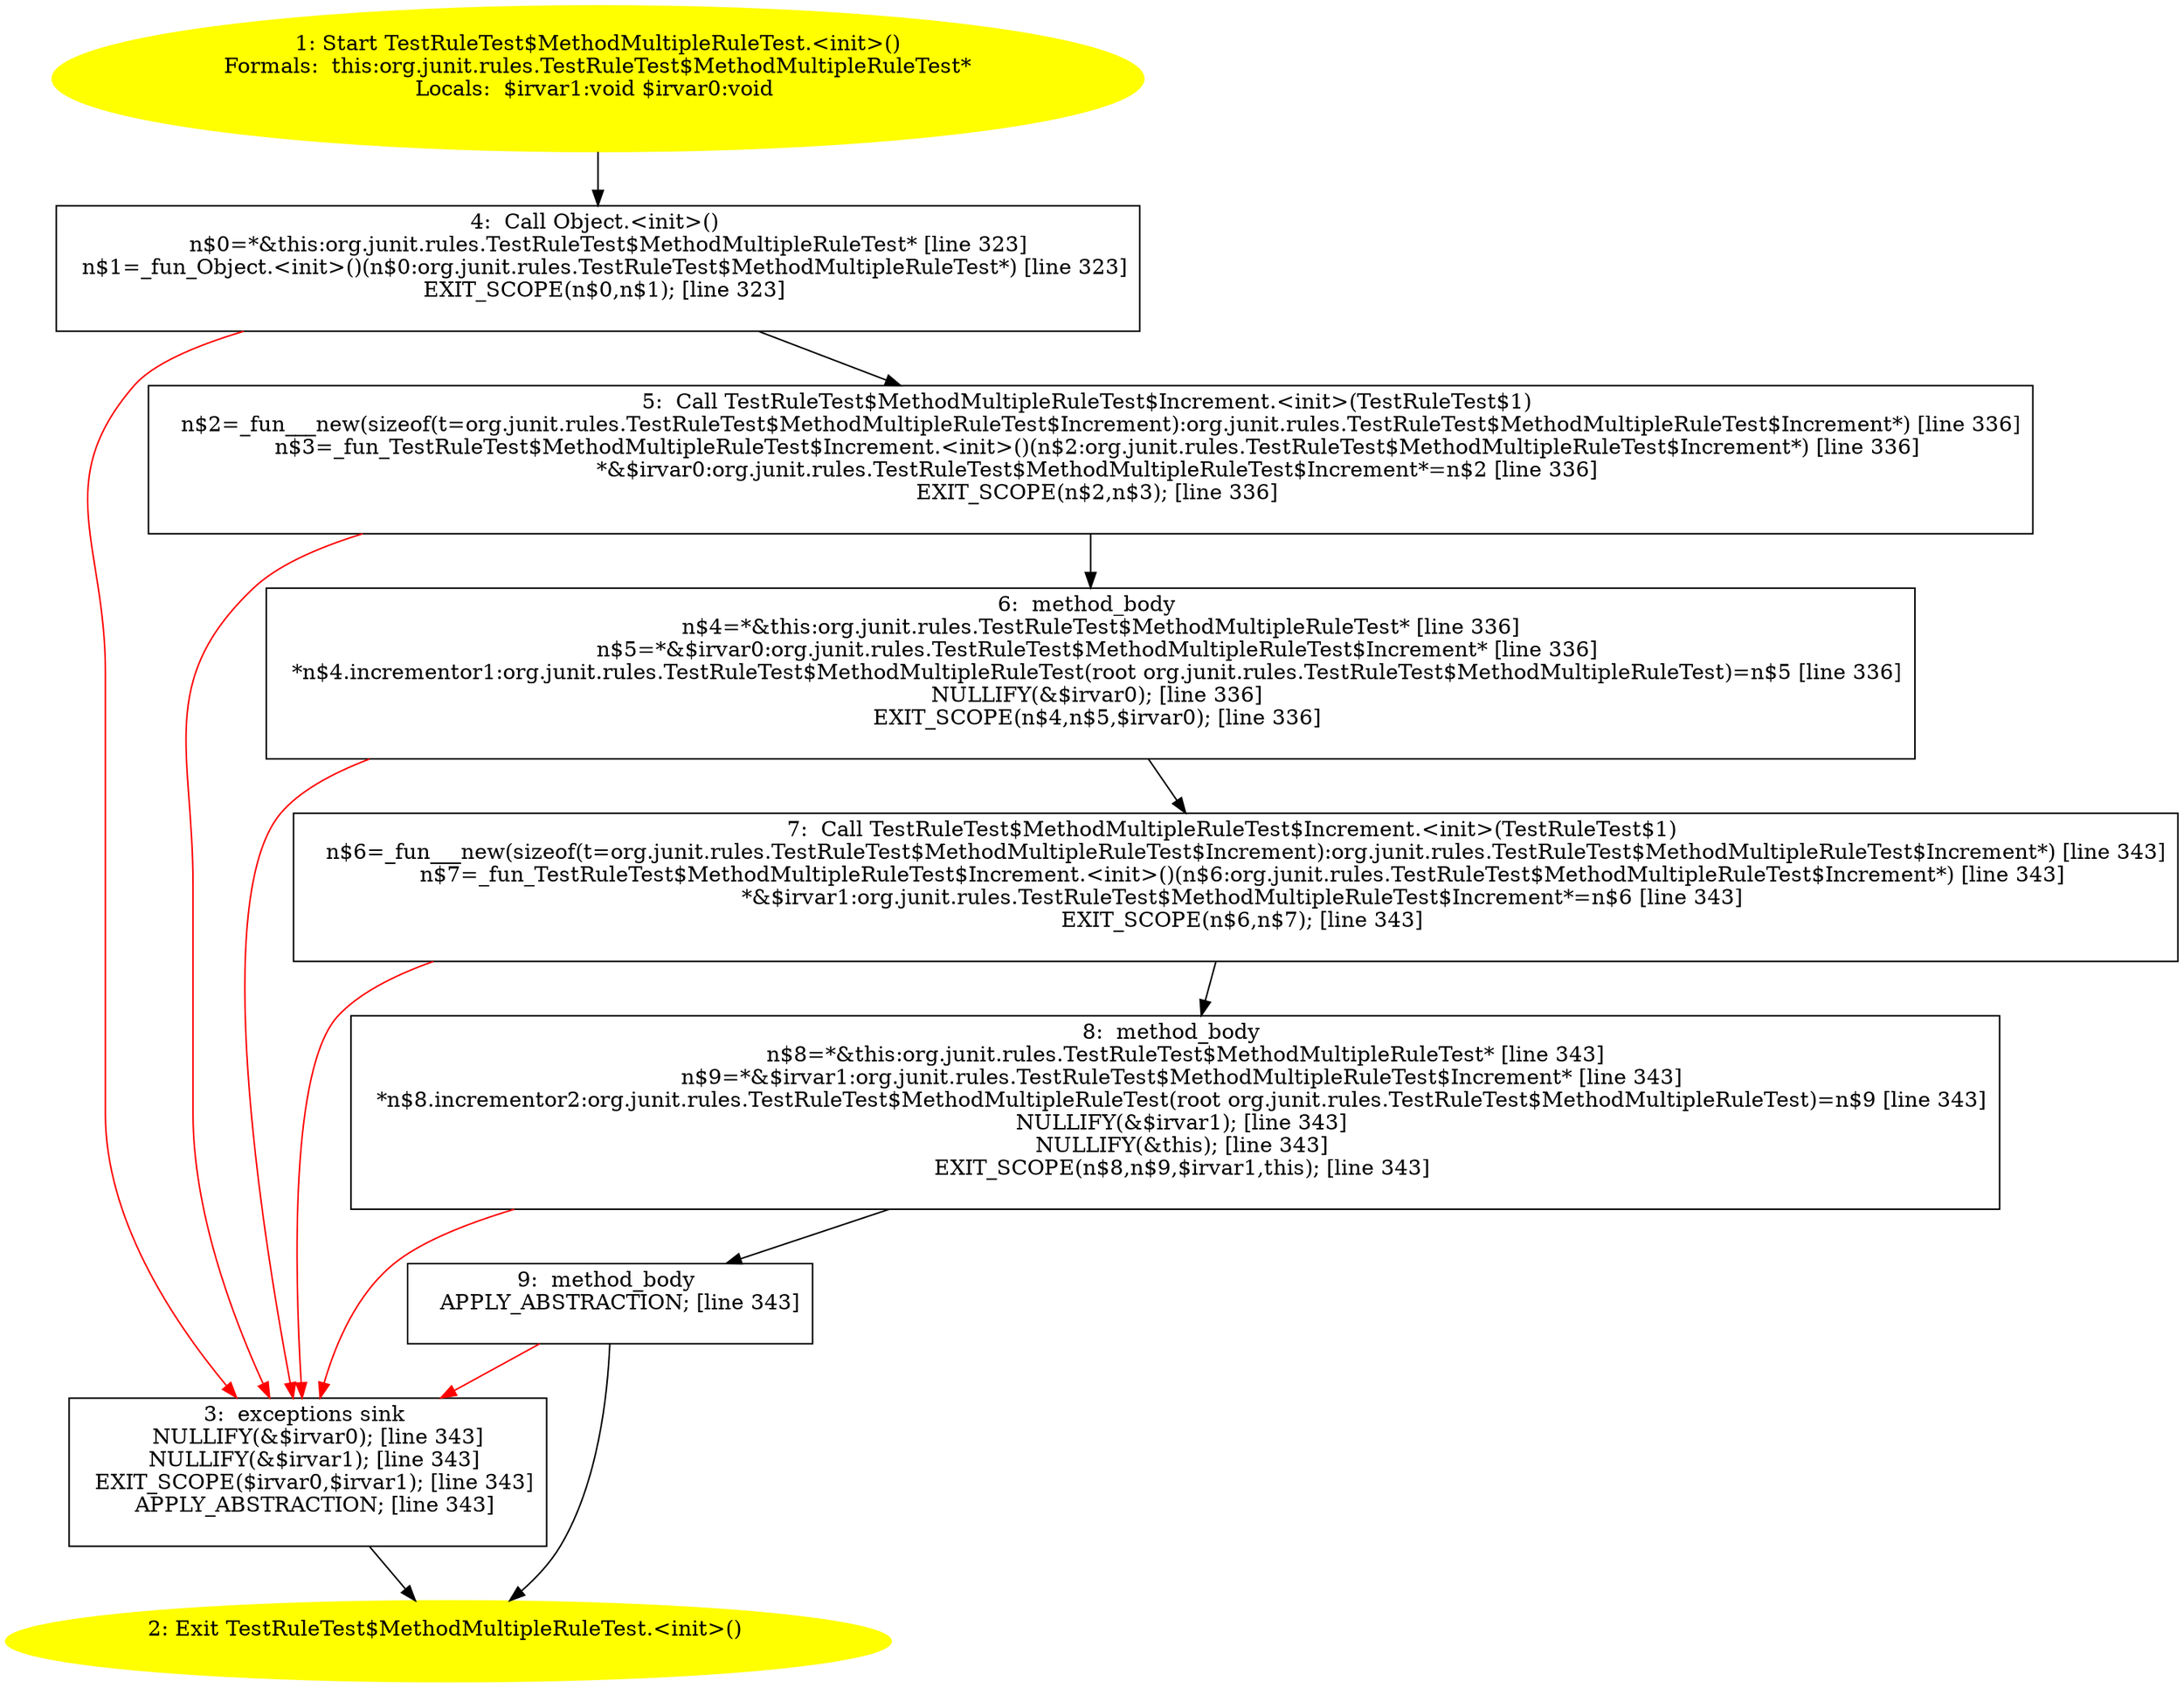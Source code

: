 /* @generated */
digraph cfg {
"org.junit.rules.TestRuleTest$MethodMultipleRuleTest.<init>().9986913805dca91bce0a375385f45324_1" [label="1: Start TestRuleTest$MethodMultipleRuleTest.<init>()\nFormals:  this:org.junit.rules.TestRuleTest$MethodMultipleRuleTest*\nLocals:  $irvar1:void $irvar0:void \n  " color=yellow style=filled]
	

	 "org.junit.rules.TestRuleTest$MethodMultipleRuleTest.<init>().9986913805dca91bce0a375385f45324_1" -> "org.junit.rules.TestRuleTest$MethodMultipleRuleTest.<init>().9986913805dca91bce0a375385f45324_4" ;
"org.junit.rules.TestRuleTest$MethodMultipleRuleTest.<init>().9986913805dca91bce0a375385f45324_2" [label="2: Exit TestRuleTest$MethodMultipleRuleTest.<init>() \n  " color=yellow style=filled]
	

"org.junit.rules.TestRuleTest$MethodMultipleRuleTest.<init>().9986913805dca91bce0a375385f45324_3" [label="3:  exceptions sink \n   NULLIFY(&$irvar0); [line 343]\n  NULLIFY(&$irvar1); [line 343]\n  EXIT_SCOPE($irvar0,$irvar1); [line 343]\n  APPLY_ABSTRACTION; [line 343]\n " shape="box"]
	

	 "org.junit.rules.TestRuleTest$MethodMultipleRuleTest.<init>().9986913805dca91bce0a375385f45324_3" -> "org.junit.rules.TestRuleTest$MethodMultipleRuleTest.<init>().9986913805dca91bce0a375385f45324_2" ;
"org.junit.rules.TestRuleTest$MethodMultipleRuleTest.<init>().9986913805dca91bce0a375385f45324_4" [label="4:  Call Object.<init>() \n   n$0=*&this:org.junit.rules.TestRuleTest$MethodMultipleRuleTest* [line 323]\n  n$1=_fun_Object.<init>()(n$0:org.junit.rules.TestRuleTest$MethodMultipleRuleTest*) [line 323]\n  EXIT_SCOPE(n$0,n$1); [line 323]\n " shape="box"]
	

	 "org.junit.rules.TestRuleTest$MethodMultipleRuleTest.<init>().9986913805dca91bce0a375385f45324_4" -> "org.junit.rules.TestRuleTest$MethodMultipleRuleTest.<init>().9986913805dca91bce0a375385f45324_5" ;
	 "org.junit.rules.TestRuleTest$MethodMultipleRuleTest.<init>().9986913805dca91bce0a375385f45324_4" -> "org.junit.rules.TestRuleTest$MethodMultipleRuleTest.<init>().9986913805dca91bce0a375385f45324_3" [color="red" ];
"org.junit.rules.TestRuleTest$MethodMultipleRuleTest.<init>().9986913805dca91bce0a375385f45324_5" [label="5:  Call TestRuleTest$MethodMultipleRuleTest$Increment.<init>(TestRuleTest$1) \n   n$2=_fun___new(sizeof(t=org.junit.rules.TestRuleTest$MethodMultipleRuleTest$Increment):org.junit.rules.TestRuleTest$MethodMultipleRuleTest$Increment*) [line 336]\n  n$3=_fun_TestRuleTest$MethodMultipleRuleTest$Increment.<init>()(n$2:org.junit.rules.TestRuleTest$MethodMultipleRuleTest$Increment*) [line 336]\n  *&$irvar0:org.junit.rules.TestRuleTest$MethodMultipleRuleTest$Increment*=n$2 [line 336]\n  EXIT_SCOPE(n$2,n$3); [line 336]\n " shape="box"]
	

	 "org.junit.rules.TestRuleTest$MethodMultipleRuleTest.<init>().9986913805dca91bce0a375385f45324_5" -> "org.junit.rules.TestRuleTest$MethodMultipleRuleTest.<init>().9986913805dca91bce0a375385f45324_6" ;
	 "org.junit.rules.TestRuleTest$MethodMultipleRuleTest.<init>().9986913805dca91bce0a375385f45324_5" -> "org.junit.rules.TestRuleTest$MethodMultipleRuleTest.<init>().9986913805dca91bce0a375385f45324_3" [color="red" ];
"org.junit.rules.TestRuleTest$MethodMultipleRuleTest.<init>().9986913805dca91bce0a375385f45324_6" [label="6:  method_body \n   n$4=*&this:org.junit.rules.TestRuleTest$MethodMultipleRuleTest* [line 336]\n  n$5=*&$irvar0:org.junit.rules.TestRuleTest$MethodMultipleRuleTest$Increment* [line 336]\n  *n$4.incrementor1:org.junit.rules.TestRuleTest$MethodMultipleRuleTest(root org.junit.rules.TestRuleTest$MethodMultipleRuleTest)=n$5 [line 336]\n  NULLIFY(&$irvar0); [line 336]\n  EXIT_SCOPE(n$4,n$5,$irvar0); [line 336]\n " shape="box"]
	

	 "org.junit.rules.TestRuleTest$MethodMultipleRuleTest.<init>().9986913805dca91bce0a375385f45324_6" -> "org.junit.rules.TestRuleTest$MethodMultipleRuleTest.<init>().9986913805dca91bce0a375385f45324_7" ;
	 "org.junit.rules.TestRuleTest$MethodMultipleRuleTest.<init>().9986913805dca91bce0a375385f45324_6" -> "org.junit.rules.TestRuleTest$MethodMultipleRuleTest.<init>().9986913805dca91bce0a375385f45324_3" [color="red" ];
"org.junit.rules.TestRuleTest$MethodMultipleRuleTest.<init>().9986913805dca91bce0a375385f45324_7" [label="7:  Call TestRuleTest$MethodMultipleRuleTest$Increment.<init>(TestRuleTest$1) \n   n$6=_fun___new(sizeof(t=org.junit.rules.TestRuleTest$MethodMultipleRuleTest$Increment):org.junit.rules.TestRuleTest$MethodMultipleRuleTest$Increment*) [line 343]\n  n$7=_fun_TestRuleTest$MethodMultipleRuleTest$Increment.<init>()(n$6:org.junit.rules.TestRuleTest$MethodMultipleRuleTest$Increment*) [line 343]\n  *&$irvar1:org.junit.rules.TestRuleTest$MethodMultipleRuleTest$Increment*=n$6 [line 343]\n  EXIT_SCOPE(n$6,n$7); [line 343]\n " shape="box"]
	

	 "org.junit.rules.TestRuleTest$MethodMultipleRuleTest.<init>().9986913805dca91bce0a375385f45324_7" -> "org.junit.rules.TestRuleTest$MethodMultipleRuleTest.<init>().9986913805dca91bce0a375385f45324_8" ;
	 "org.junit.rules.TestRuleTest$MethodMultipleRuleTest.<init>().9986913805dca91bce0a375385f45324_7" -> "org.junit.rules.TestRuleTest$MethodMultipleRuleTest.<init>().9986913805dca91bce0a375385f45324_3" [color="red" ];
"org.junit.rules.TestRuleTest$MethodMultipleRuleTest.<init>().9986913805dca91bce0a375385f45324_8" [label="8:  method_body \n   n$8=*&this:org.junit.rules.TestRuleTest$MethodMultipleRuleTest* [line 343]\n  n$9=*&$irvar1:org.junit.rules.TestRuleTest$MethodMultipleRuleTest$Increment* [line 343]\n  *n$8.incrementor2:org.junit.rules.TestRuleTest$MethodMultipleRuleTest(root org.junit.rules.TestRuleTest$MethodMultipleRuleTest)=n$9 [line 343]\n  NULLIFY(&$irvar1); [line 343]\n  NULLIFY(&this); [line 343]\n  EXIT_SCOPE(n$8,n$9,$irvar1,this); [line 343]\n " shape="box"]
	

	 "org.junit.rules.TestRuleTest$MethodMultipleRuleTest.<init>().9986913805dca91bce0a375385f45324_8" -> "org.junit.rules.TestRuleTest$MethodMultipleRuleTest.<init>().9986913805dca91bce0a375385f45324_9" ;
	 "org.junit.rules.TestRuleTest$MethodMultipleRuleTest.<init>().9986913805dca91bce0a375385f45324_8" -> "org.junit.rules.TestRuleTest$MethodMultipleRuleTest.<init>().9986913805dca91bce0a375385f45324_3" [color="red" ];
"org.junit.rules.TestRuleTest$MethodMultipleRuleTest.<init>().9986913805dca91bce0a375385f45324_9" [label="9:  method_body \n   APPLY_ABSTRACTION; [line 343]\n " shape="box"]
	

	 "org.junit.rules.TestRuleTest$MethodMultipleRuleTest.<init>().9986913805dca91bce0a375385f45324_9" -> "org.junit.rules.TestRuleTest$MethodMultipleRuleTest.<init>().9986913805dca91bce0a375385f45324_2" ;
	 "org.junit.rules.TestRuleTest$MethodMultipleRuleTest.<init>().9986913805dca91bce0a375385f45324_9" -> "org.junit.rules.TestRuleTest$MethodMultipleRuleTest.<init>().9986913805dca91bce0a375385f45324_3" [color="red" ];
}
